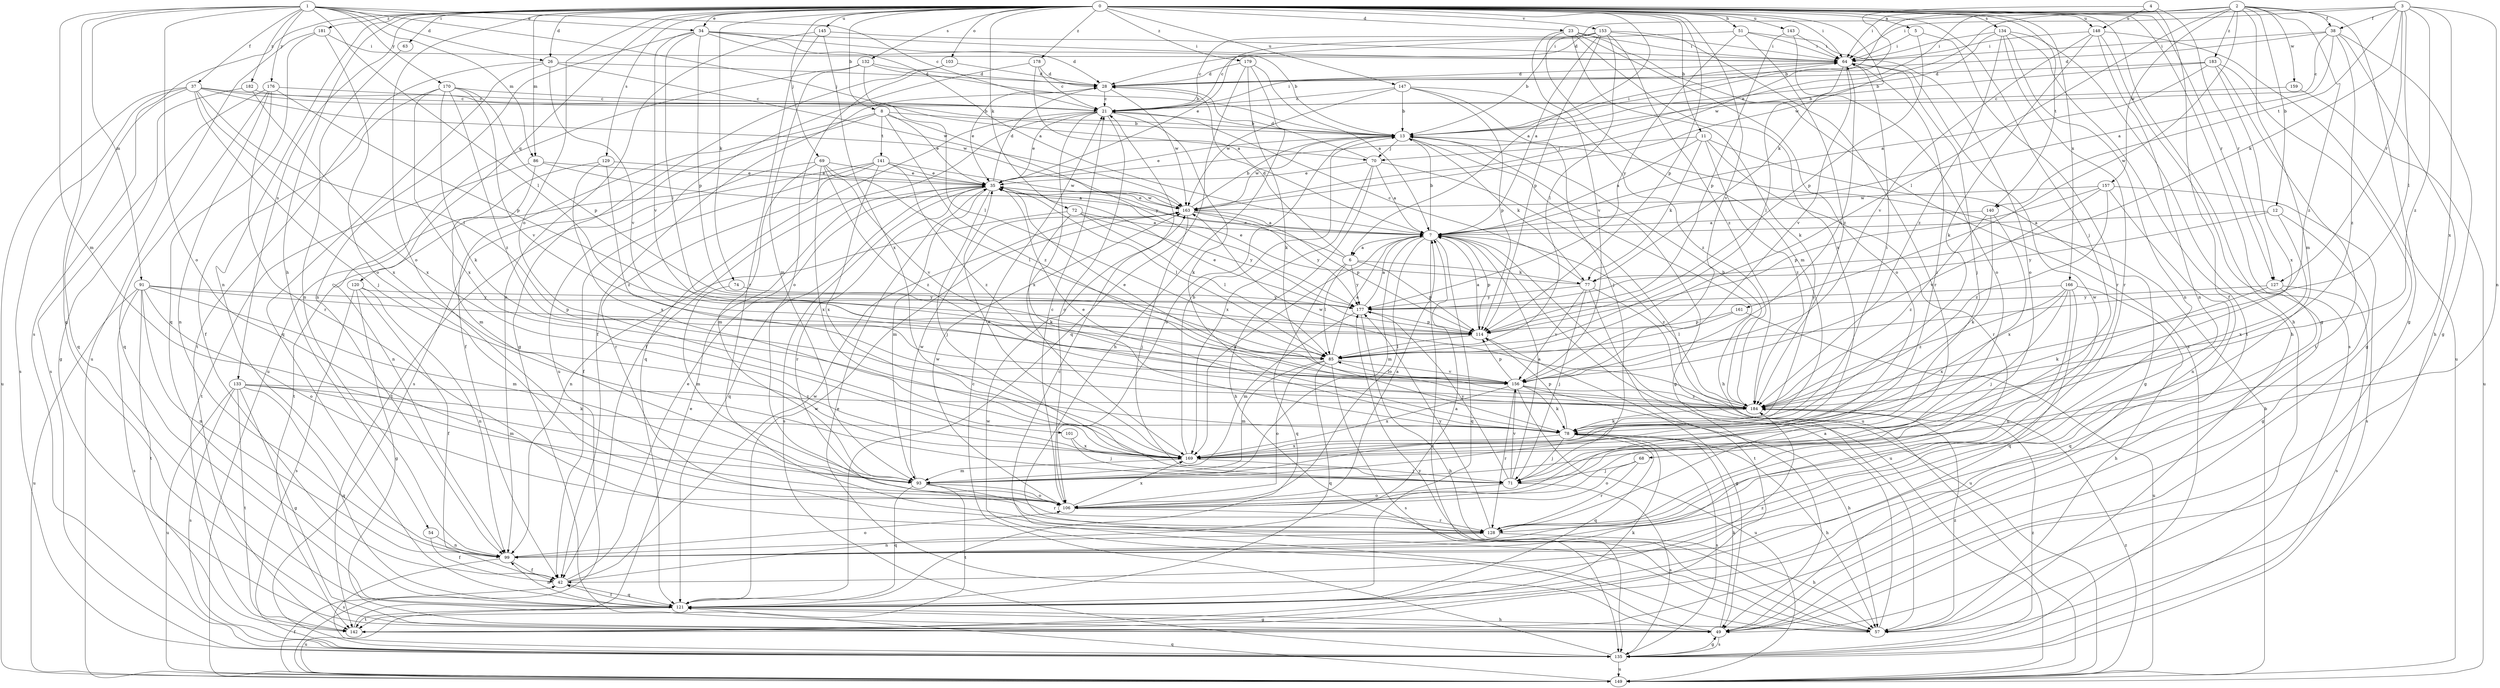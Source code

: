 strict digraph  {
0;
1;
2;
3;
4;
5;
6;
7;
8;
11;
12;
13;
21;
23;
26;
28;
34;
35;
37;
38;
42;
49;
51;
54;
57;
63;
64;
68;
69;
70;
71;
72;
74;
77;
78;
85;
86;
91;
93;
99;
101;
103;
106;
114;
120;
121;
127;
128;
129;
132;
133;
134;
135;
140;
141;
142;
143;
145;
147;
148;
149;
153;
156;
157;
159;
161;
163;
166;
169;
170;
176;
177;
178;
179;
181;
182;
183;
184;
0 -> 5  [label=a];
0 -> 6  [label=a];
0 -> 8  [label=b];
0 -> 11  [label=b];
0 -> 23  [label=d];
0 -> 26  [label=d];
0 -> 34  [label=e];
0 -> 49  [label=g];
0 -> 51  [label=h];
0 -> 54  [label=h];
0 -> 57  [label=h];
0 -> 63  [label=i];
0 -> 64  [label=i];
0 -> 68  [label=j];
0 -> 69  [label=j];
0 -> 72  [label=k];
0 -> 74  [label=k];
0 -> 77  [label=k];
0 -> 86  [label=m];
0 -> 99  [label=n];
0 -> 101  [label=o];
0 -> 103  [label=o];
0 -> 106  [label=o];
0 -> 114  [label=p];
0 -> 120  [label=q];
0 -> 127  [label=r];
0 -> 129  [label=s];
0 -> 132  [label=s];
0 -> 133  [label=s];
0 -> 134  [label=s];
0 -> 135  [label=s];
0 -> 140  [label=t];
0 -> 143  [label=u];
0 -> 145  [label=u];
0 -> 147  [label=u];
0 -> 148  [label=u];
0 -> 153  [label=v];
0 -> 156  [label=v];
0 -> 166  [label=x];
0 -> 178  [label=z];
0 -> 179  [label=z];
0 -> 181  [label=z];
1 -> 21  [label=c];
1 -> 26  [label=d];
1 -> 34  [label=e];
1 -> 37  [label=f];
1 -> 49  [label=g];
1 -> 70  [label=j];
1 -> 85  [label=l];
1 -> 86  [label=m];
1 -> 91  [label=m];
1 -> 93  [label=m];
1 -> 106  [label=o];
1 -> 170  [label=y];
1 -> 176  [label=y];
1 -> 182  [label=z];
2 -> 12  [label=b];
2 -> 13  [label=b];
2 -> 35  [label=e];
2 -> 38  [label=f];
2 -> 49  [label=g];
2 -> 64  [label=i];
2 -> 85  [label=l];
2 -> 93  [label=m];
2 -> 157  [label=w];
2 -> 159  [label=w];
2 -> 161  [label=w];
2 -> 163  [label=w];
2 -> 183  [label=z];
2 -> 184  [label=z];
3 -> 28  [label=d];
3 -> 38  [label=f];
3 -> 64  [label=i];
3 -> 77  [label=k];
3 -> 85  [label=l];
3 -> 99  [label=n];
3 -> 127  [label=r];
3 -> 140  [label=t];
3 -> 169  [label=x];
3 -> 184  [label=z];
4 -> 42  [label=f];
4 -> 127  [label=r];
4 -> 148  [label=u];
4 -> 163  [label=w];
5 -> 64  [label=i];
5 -> 114  [label=p];
5 -> 128  [label=r];
6 -> 28  [label=d];
6 -> 35  [label=e];
6 -> 77  [label=k];
6 -> 85  [label=l];
6 -> 114  [label=p];
6 -> 121  [label=q];
6 -> 177  [label=y];
7 -> 6  [label=a];
7 -> 13  [label=b];
7 -> 93  [label=m];
7 -> 106  [label=o];
7 -> 114  [label=p];
7 -> 121  [label=q];
7 -> 135  [label=s];
7 -> 149  [label=u];
7 -> 169  [label=x];
7 -> 184  [label=z];
8 -> 13  [label=b];
8 -> 35  [label=e];
8 -> 42  [label=f];
8 -> 135  [label=s];
8 -> 141  [label=t];
8 -> 177  [label=y];
8 -> 184  [label=z];
11 -> 7  [label=a];
11 -> 49  [label=g];
11 -> 70  [label=j];
11 -> 77  [label=k];
11 -> 128  [label=r];
11 -> 184  [label=z];
12 -> 7  [label=a];
12 -> 49  [label=g];
12 -> 169  [label=x];
12 -> 177  [label=y];
13 -> 35  [label=e];
13 -> 49  [label=g];
13 -> 57  [label=h];
13 -> 64  [label=i];
13 -> 70  [label=j];
13 -> 77  [label=k];
13 -> 106  [label=o];
13 -> 163  [label=w];
21 -> 13  [label=b];
21 -> 35  [label=e];
21 -> 42  [label=f];
21 -> 64  [label=i];
21 -> 78  [label=k];
21 -> 106  [label=o];
21 -> 121  [label=q];
21 -> 169  [label=x];
23 -> 64  [label=i];
23 -> 78  [label=k];
23 -> 93  [label=m];
23 -> 106  [label=o];
23 -> 135  [label=s];
23 -> 156  [label=v];
23 -> 169  [label=x];
26 -> 28  [label=d];
26 -> 121  [label=q];
26 -> 142  [label=t];
26 -> 156  [label=v];
26 -> 163  [label=w];
28 -> 21  [label=c];
28 -> 35  [label=e];
28 -> 42  [label=f];
28 -> 163  [label=w];
34 -> 7  [label=a];
34 -> 13  [label=b];
34 -> 28  [label=d];
34 -> 64  [label=i];
34 -> 85  [label=l];
34 -> 99  [label=n];
34 -> 114  [label=p];
34 -> 156  [label=v];
35 -> 28  [label=d];
35 -> 71  [label=j];
35 -> 85  [label=l];
35 -> 93  [label=m];
35 -> 121  [label=q];
35 -> 128  [label=r];
35 -> 135  [label=s];
35 -> 163  [label=w];
37 -> 13  [label=b];
37 -> 21  [label=c];
37 -> 71  [label=j];
37 -> 85  [label=l];
37 -> 121  [label=q];
37 -> 135  [label=s];
37 -> 149  [label=u];
37 -> 163  [label=w];
37 -> 169  [label=x];
38 -> 7  [label=a];
38 -> 21  [label=c];
38 -> 28  [label=d];
38 -> 49  [label=g];
38 -> 57  [label=h];
38 -> 64  [label=i];
38 -> 184  [label=z];
42 -> 7  [label=a];
42 -> 35  [label=e];
42 -> 121  [label=q];
42 -> 163  [label=w];
49 -> 35  [label=e];
49 -> 78  [label=k];
49 -> 135  [label=s];
49 -> 163  [label=w];
51 -> 21  [label=c];
51 -> 64  [label=i];
51 -> 106  [label=o];
51 -> 177  [label=y];
51 -> 184  [label=z];
54 -> 42  [label=f];
54 -> 99  [label=n];
57 -> 7  [label=a];
57 -> 21  [label=c];
57 -> 177  [label=y];
57 -> 184  [label=z];
63 -> 99  [label=n];
64 -> 28  [label=d];
64 -> 71  [label=j];
64 -> 85  [label=l];
64 -> 156  [label=v];
64 -> 128  [label=w];
68 -> 71  [label=j];
68 -> 106  [label=o];
68 -> 128  [label=r];
69 -> 35  [label=e];
69 -> 85  [label=l];
69 -> 93  [label=m];
69 -> 142  [label=t];
69 -> 156  [label=v];
69 -> 169  [label=x];
69 -> 184  [label=z];
70 -> 7  [label=a];
70 -> 28  [label=d];
70 -> 35  [label=e];
70 -> 57  [label=h];
70 -> 149  [label=u];
70 -> 169  [label=x];
71 -> 7  [label=a];
71 -> 106  [label=o];
71 -> 135  [label=s];
71 -> 156  [label=v];
71 -> 177  [label=y];
72 -> 7  [label=a];
72 -> 78  [label=k];
72 -> 85  [label=l];
72 -> 99  [label=n];
72 -> 177  [label=y];
74 -> 93  [label=m];
74 -> 177  [label=y];
77 -> 21  [label=c];
77 -> 35  [label=e];
77 -> 71  [label=j];
77 -> 142  [label=t];
77 -> 149  [label=u];
77 -> 156  [label=v];
77 -> 177  [label=y];
78 -> 35  [label=e];
78 -> 57  [label=h];
78 -> 64  [label=i];
78 -> 71  [label=j];
78 -> 114  [label=p];
78 -> 121  [label=q];
78 -> 135  [label=s];
78 -> 169  [label=x];
85 -> 7  [label=a];
85 -> 93  [label=m];
85 -> 106  [label=o];
85 -> 121  [label=q];
85 -> 135  [label=s];
85 -> 156  [label=v];
86 -> 7  [label=a];
86 -> 35  [label=e];
86 -> 93  [label=m];
86 -> 142  [label=t];
91 -> 93  [label=m];
91 -> 99  [label=n];
91 -> 106  [label=o];
91 -> 114  [label=p];
91 -> 135  [label=s];
91 -> 142  [label=t];
91 -> 149  [label=u];
91 -> 177  [label=y];
93 -> 64  [label=i];
93 -> 106  [label=o];
93 -> 121  [label=q];
93 -> 128  [label=r];
93 -> 142  [label=t];
93 -> 163  [label=w];
99 -> 42  [label=f];
99 -> 106  [label=o];
99 -> 135  [label=s];
101 -> 71  [label=j];
101 -> 169  [label=x];
103 -> 28  [label=d];
103 -> 49  [label=g];
103 -> 106  [label=o];
106 -> 7  [label=a];
106 -> 21  [label=c];
106 -> 128  [label=r];
106 -> 163  [label=w];
106 -> 169  [label=x];
114 -> 7  [label=a];
114 -> 35  [label=e];
114 -> 49  [label=g];
114 -> 85  [label=l];
120 -> 42  [label=f];
120 -> 49  [label=g];
120 -> 99  [label=n];
120 -> 135  [label=s];
120 -> 177  [label=y];
121 -> 42  [label=f];
121 -> 49  [label=g];
121 -> 57  [label=h];
121 -> 99  [label=n];
121 -> 142  [label=t];
121 -> 149  [label=u];
121 -> 163  [label=w];
121 -> 184  [label=z];
127 -> 78  [label=k];
127 -> 121  [label=q];
127 -> 135  [label=s];
127 -> 177  [label=y];
128 -> 57  [label=h];
128 -> 99  [label=n];
128 -> 177  [label=y];
129 -> 35  [label=e];
129 -> 99  [label=n];
129 -> 169  [label=x];
129 -> 184  [label=z];
132 -> 13  [label=b];
132 -> 28  [label=d];
132 -> 85  [label=l];
132 -> 93  [label=m];
132 -> 149  [label=u];
133 -> 49  [label=g];
133 -> 78  [label=k];
133 -> 93  [label=m];
133 -> 121  [label=q];
133 -> 135  [label=s];
133 -> 142  [label=t];
133 -> 149  [label=u];
133 -> 184  [label=z];
134 -> 13  [label=b];
134 -> 57  [label=h];
134 -> 64  [label=i];
134 -> 99  [label=n];
134 -> 128  [label=r];
134 -> 142  [label=t];
134 -> 184  [label=z];
135 -> 21  [label=c];
135 -> 49  [label=g];
135 -> 149  [label=u];
135 -> 184  [label=z];
140 -> 7  [label=a];
140 -> 78  [label=k];
140 -> 169  [label=x];
140 -> 184  [label=z];
141 -> 35  [label=e];
141 -> 42  [label=f];
141 -> 128  [label=r];
141 -> 142  [label=t];
141 -> 163  [label=w];
141 -> 169  [label=x];
141 -> 184  [label=z];
142 -> 35  [label=e];
142 -> 78  [label=k];
143 -> 64  [label=i];
143 -> 106  [label=o];
143 -> 114  [label=p];
145 -> 64  [label=i];
145 -> 99  [label=n];
145 -> 128  [label=r];
145 -> 169  [label=x];
147 -> 13  [label=b];
147 -> 21  [label=c];
147 -> 71  [label=j];
147 -> 114  [label=p];
147 -> 163  [label=w];
147 -> 184  [label=z];
148 -> 64  [label=i];
148 -> 78  [label=k];
148 -> 99  [label=n];
148 -> 135  [label=s];
148 -> 149  [label=u];
148 -> 156  [label=v];
149 -> 13  [label=b];
149 -> 42  [label=f];
149 -> 121  [label=q];
149 -> 184  [label=z];
153 -> 7  [label=a];
153 -> 13  [label=b];
153 -> 21  [label=c];
153 -> 35  [label=e];
153 -> 64  [label=i];
153 -> 85  [label=l];
153 -> 114  [label=p];
153 -> 128  [label=r];
153 -> 184  [label=z];
156 -> 35  [label=e];
156 -> 57  [label=h];
156 -> 64  [label=i];
156 -> 78  [label=k];
156 -> 85  [label=l];
156 -> 114  [label=p];
156 -> 128  [label=r];
156 -> 149  [label=u];
156 -> 169  [label=x];
156 -> 184  [label=z];
157 -> 99  [label=n];
157 -> 114  [label=p];
157 -> 135  [label=s];
157 -> 156  [label=v];
157 -> 163  [label=w];
157 -> 184  [label=z];
159 -> 21  [label=c];
159 -> 149  [label=u];
161 -> 85  [label=l];
161 -> 114  [label=p];
161 -> 149  [label=u];
163 -> 7  [label=a];
163 -> 13  [label=b];
163 -> 35  [label=e];
163 -> 71  [label=j];
163 -> 114  [label=p];
163 -> 177  [label=y];
166 -> 57  [label=h];
166 -> 71  [label=j];
166 -> 99  [label=n];
166 -> 121  [label=q];
166 -> 169  [label=x];
166 -> 177  [label=y];
166 -> 184  [label=z];
169 -> 13  [label=b];
169 -> 35  [label=e];
169 -> 71  [label=j];
169 -> 93  [label=m];
170 -> 21  [label=c];
170 -> 42  [label=f];
170 -> 78  [label=k];
170 -> 114  [label=p];
170 -> 156  [label=v];
170 -> 169  [label=x];
170 -> 184  [label=z];
176 -> 21  [label=c];
176 -> 99  [label=n];
176 -> 114  [label=p];
176 -> 121  [label=q];
176 -> 128  [label=r];
176 -> 135  [label=s];
177 -> 7  [label=a];
177 -> 57  [label=h];
177 -> 93  [label=m];
177 -> 114  [label=p];
178 -> 7  [label=a];
178 -> 21  [label=c];
178 -> 28  [label=d];
178 -> 149  [label=u];
179 -> 7  [label=a];
179 -> 28  [label=d];
179 -> 57  [label=h];
179 -> 78  [label=k];
179 -> 121  [label=q];
181 -> 64  [label=i];
181 -> 106  [label=o];
181 -> 121  [label=q];
181 -> 149  [label=u];
182 -> 21  [label=c];
182 -> 49  [label=g];
182 -> 169  [label=x];
183 -> 7  [label=a];
183 -> 13  [label=b];
183 -> 28  [label=d];
183 -> 49  [label=g];
183 -> 142  [label=t];
183 -> 169  [label=x];
184 -> 13  [label=b];
184 -> 78  [label=k];
184 -> 163  [label=w];
}
